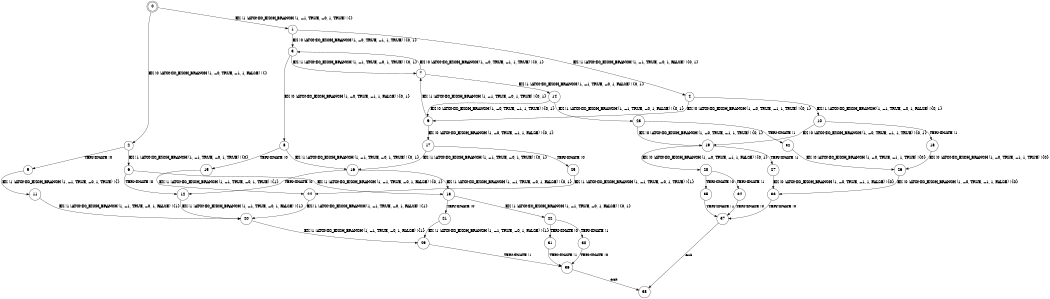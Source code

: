 digraph BCG {
size = "7, 10.5";
center = TRUE;
node [shape = circle];
0 [peripheries = 2];
0 -> 1 [label = "EX !1 !ATOMIC_EXCH_BRANCH (1, +1, TRUE, +0, 1, TRUE) !{}"];
0 -> 2 [label = "EX !0 !ATOMIC_EXCH_BRANCH (1, +0, TRUE, +1, 1, FALSE) !{}"];
1 -> 3 [label = "EX !0 !ATOMIC_EXCH_BRANCH (1, +0, TRUE, +1, 1, TRUE) !{0, 1}"];
1 -> 4 [label = "EX !1 !ATOMIC_EXCH_BRANCH (1, +1, TRUE, +0, 1, FALSE) !{0, 1}"];
2 -> 5 [label = "TERMINATE !0"];
2 -> 6 [label = "EX !1 !ATOMIC_EXCH_BRANCH (1, +1, TRUE, +0, 1, TRUE) !{0}"];
3 -> 7 [label = "EX !1 !ATOMIC_EXCH_BRANCH (1, +1, TRUE, +0, 1, TRUE) !{0, 1}"];
3 -> 8 [label = "EX !0 !ATOMIC_EXCH_BRANCH (1, +0, TRUE, +1, 1, FALSE) !{0, 1}"];
4 -> 9 [label = "EX !0 !ATOMIC_EXCH_BRANCH (1, +0, TRUE, +1, 1, TRUE) !{0, 1}"];
4 -> 10 [label = "EX !1 !ATOMIC_EXCH_BRANCH (1, +1, TRUE, +0, 1, FALSE) !{0, 1}"];
5 -> 11 [label = "EX !1 !ATOMIC_EXCH_BRANCH (1, +1, TRUE, +0, 1, TRUE) !{}"];
6 -> 12 [label = "TERMINATE !0"];
6 -> 13 [label = "EX !1 !ATOMIC_EXCH_BRANCH (1, +1, TRUE, +0, 1, FALSE) !{0, 1}"];
7 -> 14 [label = "EX !1 !ATOMIC_EXCH_BRANCH (1, +1, TRUE, +0, 1, FALSE) !{0, 1}"];
7 -> 3 [label = "EX !0 !ATOMIC_EXCH_BRANCH (1, +0, TRUE, +1, 1, TRUE) !{0, 1}"];
8 -> 15 [label = "TERMINATE !0"];
8 -> 16 [label = "EX !1 !ATOMIC_EXCH_BRANCH (1, +1, TRUE, +0, 1, TRUE) !{0, 1}"];
9 -> 7 [label = "EX !1 !ATOMIC_EXCH_BRANCH (1, +1, TRUE, +0, 1, TRUE) !{0, 1}"];
9 -> 17 [label = "EX !0 !ATOMIC_EXCH_BRANCH (1, +0, TRUE, +1, 1, FALSE) !{0, 1}"];
10 -> 18 [label = "TERMINATE !1"];
10 -> 19 [label = "EX !0 !ATOMIC_EXCH_BRANCH (1, +0, TRUE, +1, 1, TRUE) !{0, 1}"];
11 -> 20 [label = "EX !1 !ATOMIC_EXCH_BRANCH (1, +1, TRUE, +0, 1, FALSE) !{1}"];
12 -> 20 [label = "EX !1 !ATOMIC_EXCH_BRANCH (1, +1, TRUE, +0, 1, FALSE) !{1}"];
13 -> 21 [label = "TERMINATE !0"];
13 -> 22 [label = "EX !1 !ATOMIC_EXCH_BRANCH (1, +1, TRUE, +0, 1, FALSE) !{0, 1}"];
14 -> 23 [label = "EX !1 !ATOMIC_EXCH_BRANCH (1, +1, TRUE, +0, 1, FALSE) !{0, 1}"];
14 -> 9 [label = "EX !0 !ATOMIC_EXCH_BRANCH (1, +0, TRUE, +1, 1, TRUE) !{0, 1}"];
15 -> 24 [label = "EX !1 !ATOMIC_EXCH_BRANCH (1, +1, TRUE, +0, 1, TRUE) !{1}"];
16 -> 12 [label = "TERMINATE !0"];
16 -> 13 [label = "EX !1 !ATOMIC_EXCH_BRANCH (1, +1, TRUE, +0, 1, FALSE) !{0, 1}"];
17 -> 25 [label = "TERMINATE !0"];
17 -> 16 [label = "EX !1 !ATOMIC_EXCH_BRANCH (1, +1, TRUE, +0, 1, TRUE) !{0, 1}"];
18 -> 26 [label = "EX !0 !ATOMIC_EXCH_BRANCH (1, +0, TRUE, +1, 1, TRUE) !{0}"];
19 -> 27 [label = "TERMINATE !1"];
19 -> 28 [label = "EX !0 !ATOMIC_EXCH_BRANCH (1, +0, TRUE, +1, 1, FALSE) !{0, 1}"];
20 -> 29 [label = "EX !1 !ATOMIC_EXCH_BRANCH (1, +1, TRUE, +0, 1, FALSE) !{1}"];
21 -> 29 [label = "EX !1 !ATOMIC_EXCH_BRANCH (1, +1, TRUE, +0, 1, FALSE) !{1}"];
22 -> 30 [label = "TERMINATE !1"];
22 -> 31 [label = "TERMINATE !0"];
23 -> 32 [label = "TERMINATE !1"];
23 -> 19 [label = "EX !0 !ATOMIC_EXCH_BRANCH (1, +0, TRUE, +1, 1, TRUE) !{0, 1}"];
24 -> 20 [label = "EX !1 !ATOMIC_EXCH_BRANCH (1, +1, TRUE, +0, 1, FALSE) !{1}"];
25 -> 24 [label = "EX !1 !ATOMIC_EXCH_BRANCH (1, +1, TRUE, +0, 1, TRUE) !{1}"];
26 -> 33 [label = "EX !0 !ATOMIC_EXCH_BRANCH (1, +0, TRUE, +1, 1, FALSE) !{0}"];
27 -> 33 [label = "EX !0 !ATOMIC_EXCH_BRANCH (1, +0, TRUE, +1, 1, FALSE) !{0}"];
28 -> 34 [label = "TERMINATE !1"];
28 -> 35 [label = "TERMINATE !0"];
29 -> 36 [label = "TERMINATE !1"];
30 -> 36 [label = "TERMINATE !0"];
31 -> 36 [label = "TERMINATE !1"];
32 -> 26 [label = "EX !0 !ATOMIC_EXCH_BRANCH (1, +0, TRUE, +1, 1, TRUE) !{0}"];
33 -> 37 [label = "TERMINATE !0"];
34 -> 37 [label = "TERMINATE !0"];
35 -> 37 [label = "TERMINATE !1"];
36 -> 38 [label = "exit"];
37 -> 38 [label = "exit"];
}
